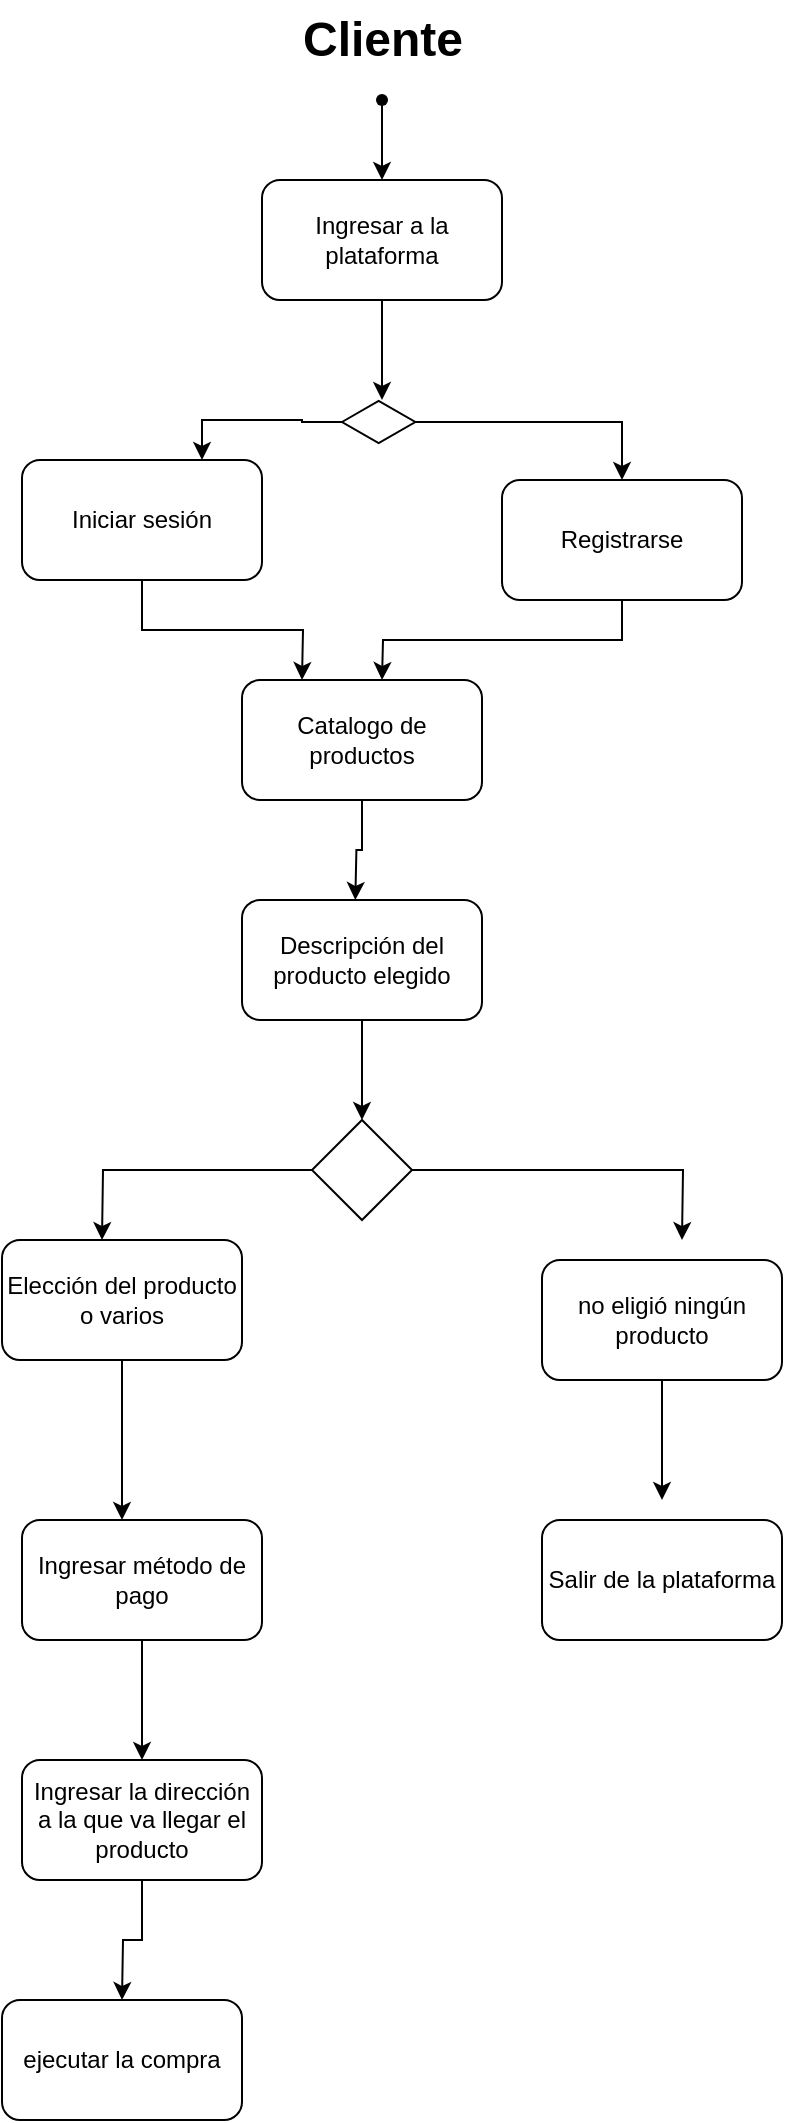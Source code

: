 <mxfile version="15.1.1" type="github">
  <diagram id="kgpKYQtTHZ0yAKxKKP6v" name="Page-1">
    <mxGraphModel dx="1038" dy="579" grid="1" gridSize="10" guides="1" tooltips="1" connect="1" arrows="1" fold="1" page="1" pageScale="1" pageWidth="850" pageHeight="1100" math="0" shadow="0">
      <root>
        <mxCell id="0" />
        <mxCell id="1" parent="0" />
        <mxCell id="Xbz-DfXjsVnnFMO6ykxj-1" value="" style="shape=waypoint;sketch=0;fillStyle=solid;size=6;pointerEvents=1;points=[];fillColor=none;resizable=0;rotatable=0;perimeter=centerPerimeter;snapToPoint=1;" parent="1" vertex="1">
          <mxGeometry x="190" y="80" width="40" height="40" as="geometry" />
        </mxCell>
        <mxCell id="Xbz-DfXjsVnnFMO6ykxj-2" value="&lt;font style=&quot;vertical-align: inherit&quot;&gt;&lt;font style=&quot;vertical-align: inherit&quot;&gt;Ingresar a la plataforma&lt;/font&gt;&lt;/font&gt;" style="rounded=1;whiteSpace=wrap;html=1;" parent="1" vertex="1">
          <mxGeometry x="150" y="140" width="120" height="60" as="geometry" />
        </mxCell>
        <mxCell id="Xbz-DfXjsVnnFMO6ykxj-3" value="" style="endArrow=classic;html=1;exitX=0.525;exitY=0.645;exitDx=0;exitDy=0;exitPerimeter=0;entryX=0.5;entryY=0;entryDx=0;entryDy=0;" parent="1" source="Xbz-DfXjsVnnFMO6ykxj-1" target="Xbz-DfXjsVnnFMO6ykxj-2" edge="1">
          <mxGeometry width="50" height="50" relative="1" as="geometry">
            <mxPoint x="190" y="170" as="sourcePoint" />
            <mxPoint x="240" y="120" as="targetPoint" />
          </mxGeometry>
        </mxCell>
        <mxCell id="Xbz-DfXjsVnnFMO6ykxj-4" value="" style="endArrow=classic;html=1;exitX=0.5;exitY=1;exitDx=0;exitDy=0;" parent="1" source="Xbz-DfXjsVnnFMO6ykxj-2" edge="1">
          <mxGeometry width="50" height="50" relative="1" as="geometry">
            <mxPoint x="180" y="280" as="sourcePoint" />
            <mxPoint x="210" y="250" as="targetPoint" />
          </mxGeometry>
        </mxCell>
        <mxCell id="Xbz-DfXjsVnnFMO6ykxj-10" value="" style="edgeStyle=orthogonalEdgeStyle;rounded=0;orthogonalLoop=1;jettySize=auto;html=1;" parent="1" source="Xbz-DfXjsVnnFMO6ykxj-5" target="Xbz-DfXjsVnnFMO6ykxj-9" edge="1">
          <mxGeometry relative="1" as="geometry" />
        </mxCell>
        <mxCell id="Xbz-DfXjsVnnFMO6ykxj-12" style="edgeStyle=orthogonalEdgeStyle;rounded=0;orthogonalLoop=1;jettySize=auto;html=1;entryX=0.75;entryY=0;entryDx=0;entryDy=0;" parent="1" source="Xbz-DfXjsVnnFMO6ykxj-5" target="Xbz-DfXjsVnnFMO6ykxj-7" edge="1">
          <mxGeometry relative="1" as="geometry">
            <mxPoint x="110" y="261" as="targetPoint" />
          </mxGeometry>
        </mxCell>
        <mxCell id="Xbz-DfXjsVnnFMO6ykxj-5" value="" style="html=1;whiteSpace=wrap;aspect=fixed;shape=isoRectangle;" parent="1" vertex="1">
          <mxGeometry x="190" y="250" width="36.66" height="22" as="geometry" />
        </mxCell>
        <mxCell id="Xbz-DfXjsVnnFMO6ykxj-14" style="edgeStyle=orthogonalEdgeStyle;rounded=0;orthogonalLoop=1;jettySize=auto;html=1;exitX=0.5;exitY=1;exitDx=0;exitDy=0;" parent="1" source="Xbz-DfXjsVnnFMO6ykxj-7" edge="1">
          <mxGeometry relative="1" as="geometry">
            <mxPoint x="170" y="390" as="targetPoint" />
          </mxGeometry>
        </mxCell>
        <mxCell id="Xbz-DfXjsVnnFMO6ykxj-7" value="&lt;font style=&quot;vertical-align: inherit&quot;&gt;&lt;font style=&quot;vertical-align: inherit&quot;&gt;&lt;font style=&quot;vertical-align: inherit&quot;&gt;&lt;font style=&quot;vertical-align: inherit&quot;&gt;Iniciar sesión&lt;/font&gt;&lt;/font&gt;&lt;/font&gt;&lt;/font&gt;" style="rounded=1;whiteSpace=wrap;html=1;" parent="1" vertex="1">
          <mxGeometry x="30" y="280" width="120" height="60" as="geometry" />
        </mxCell>
        <mxCell id="Xbz-DfXjsVnnFMO6ykxj-15" style="edgeStyle=orthogonalEdgeStyle;rounded=0;orthogonalLoop=1;jettySize=auto;html=1;exitX=0.5;exitY=1;exitDx=0;exitDy=0;" parent="1" source="Xbz-DfXjsVnnFMO6ykxj-9" edge="1">
          <mxGeometry relative="1" as="geometry">
            <mxPoint x="210" y="390" as="targetPoint" />
          </mxGeometry>
        </mxCell>
        <mxCell id="Xbz-DfXjsVnnFMO6ykxj-9" value="&lt;font style=&quot;vertical-align: inherit&quot;&gt;&lt;font style=&quot;vertical-align: inherit&quot;&gt;&lt;font style=&quot;vertical-align: inherit&quot;&gt;&lt;font style=&quot;vertical-align: inherit&quot;&gt;Registrarse&lt;/font&gt;&lt;/font&gt;&lt;/font&gt;&lt;/font&gt;" style="rounded=1;whiteSpace=wrap;html=1;" parent="1" vertex="1">
          <mxGeometry x="270" y="290" width="120" height="60" as="geometry" />
        </mxCell>
        <mxCell id="Xbz-DfXjsVnnFMO6ykxj-25" value="&lt;font style=&quot;vertical-align: inherit&quot;&gt;&lt;font style=&quot;vertical-align: inherit&quot;&gt;Cliente&lt;/font&gt;&lt;/font&gt;" style="text;strokeColor=none;fillColor=none;html=1;fontSize=24;fontStyle=1;verticalAlign=middle;align=center;" parent="1" vertex="1">
          <mxGeometry x="160" y="50" width="100" height="40" as="geometry" />
        </mxCell>
        <mxCell id="Xbz-DfXjsVnnFMO6ykxj-31" style="edgeStyle=orthogonalEdgeStyle;rounded=0;orthogonalLoop=1;jettySize=auto;html=1;entryX=0.5;entryY=0;entryDx=0;entryDy=0;" parent="1" source="Xbz-DfXjsVnnFMO6ykxj-30" edge="1">
          <mxGeometry relative="1" as="geometry">
            <mxPoint x="196.66" y="500" as="targetPoint" />
          </mxGeometry>
        </mxCell>
        <mxCell id="Xbz-DfXjsVnnFMO6ykxj-30" value="Catalogo de productos" style="rounded=1;whiteSpace=wrap;html=1;" parent="1" vertex="1">
          <mxGeometry x="140" y="390" width="120" height="60" as="geometry" />
        </mxCell>
        <mxCell id="Xbz-DfXjsVnnFMO6ykxj-33" style="edgeStyle=orthogonalEdgeStyle;rounded=0;orthogonalLoop=1;jettySize=auto;html=1;entryX=0.5;entryY=0;entryDx=0;entryDy=0;" parent="1" source="Xbz-DfXjsVnnFMO6ykxj-32" target="Xbz-DfXjsVnnFMO6ykxj-34" edge="1">
          <mxGeometry relative="1" as="geometry">
            <mxPoint x="200" y="600" as="targetPoint" />
          </mxGeometry>
        </mxCell>
        <mxCell id="Xbz-DfXjsVnnFMO6ykxj-32" value="Descripción del producto elegido" style="rounded=1;whiteSpace=wrap;html=1;" parent="1" vertex="1">
          <mxGeometry x="140" y="500" width="120" height="60" as="geometry" />
        </mxCell>
        <mxCell id="Xbz-DfXjsVnnFMO6ykxj-35" style="edgeStyle=orthogonalEdgeStyle;rounded=0;orthogonalLoop=1;jettySize=auto;html=1;" parent="1" source="Xbz-DfXjsVnnFMO6ykxj-34" edge="1">
          <mxGeometry relative="1" as="geometry">
            <mxPoint x="70" y="670" as="targetPoint" />
          </mxGeometry>
        </mxCell>
        <mxCell id="b8qw86mTpaLxDJm3BhY6-1" style="edgeStyle=orthogonalEdgeStyle;rounded=0;orthogonalLoop=1;jettySize=auto;html=1;" edge="1" parent="1" source="Xbz-DfXjsVnnFMO6ykxj-34">
          <mxGeometry relative="1" as="geometry">
            <mxPoint x="360" y="670" as="targetPoint" />
          </mxGeometry>
        </mxCell>
        <mxCell id="Xbz-DfXjsVnnFMO6ykxj-34" value="" style="rhombus;whiteSpace=wrap;html=1;" parent="1" vertex="1">
          <mxGeometry x="175" y="610" width="50" height="50" as="geometry" />
        </mxCell>
        <mxCell id="b8qw86mTpaLxDJm3BhY6-6" style="edgeStyle=orthogonalEdgeStyle;rounded=0;orthogonalLoop=1;jettySize=auto;html=1;" edge="1" parent="1" source="Xbz-DfXjsVnnFMO6ykxj-36">
          <mxGeometry relative="1" as="geometry">
            <mxPoint x="80" y="810" as="targetPoint" />
          </mxGeometry>
        </mxCell>
        <mxCell id="Xbz-DfXjsVnnFMO6ykxj-36" value="Elección del producto o varios" style="rounded=1;whiteSpace=wrap;html=1;" parent="1" vertex="1">
          <mxGeometry x="20" y="670" width="120" height="60" as="geometry" />
        </mxCell>
        <mxCell id="b8qw86mTpaLxDJm3BhY6-4" style="edgeStyle=orthogonalEdgeStyle;rounded=0;orthogonalLoop=1;jettySize=auto;html=1;" edge="1" parent="1" source="b8qw86mTpaLxDJm3BhY6-2">
          <mxGeometry relative="1" as="geometry">
            <mxPoint x="350" y="800" as="targetPoint" />
          </mxGeometry>
        </mxCell>
        <mxCell id="b8qw86mTpaLxDJm3BhY6-2" value="&lt;font style=&quot;vertical-align: inherit&quot;&gt;&lt;font style=&quot;vertical-align: inherit&quot;&gt;no eligió ningún producto&lt;/font&gt;&lt;/font&gt;" style="rounded=1;whiteSpace=wrap;html=1;" vertex="1" parent="1">
          <mxGeometry x="290" y="680" width="120" height="60" as="geometry" />
        </mxCell>
        <mxCell id="b8qw86mTpaLxDJm3BhY6-5" value="&lt;font style=&quot;vertical-align: inherit&quot;&gt;&lt;font style=&quot;vertical-align: inherit&quot;&gt;Salir de la plataforma&lt;/font&gt;&lt;/font&gt;" style="rounded=1;whiteSpace=wrap;html=1;" vertex="1" parent="1">
          <mxGeometry x="290" y="810" width="120" height="60" as="geometry" />
        </mxCell>
        <mxCell id="b8qw86mTpaLxDJm3BhY6-8" style="edgeStyle=orthogonalEdgeStyle;rounded=0;orthogonalLoop=1;jettySize=auto;html=1;" edge="1" parent="1" source="b8qw86mTpaLxDJm3BhY6-7">
          <mxGeometry relative="1" as="geometry">
            <mxPoint x="90" y="930" as="targetPoint" />
          </mxGeometry>
        </mxCell>
        <mxCell id="b8qw86mTpaLxDJm3BhY6-7" value="&lt;font style=&quot;vertical-align: inherit&quot;&gt;&lt;font style=&quot;vertical-align: inherit&quot;&gt;Ingresar método de pago&lt;/font&gt;&lt;/font&gt;" style="rounded=1;whiteSpace=wrap;html=1;" vertex="1" parent="1">
          <mxGeometry x="30" y="810" width="120" height="60" as="geometry" />
        </mxCell>
        <mxCell id="b8qw86mTpaLxDJm3BhY6-10" style="edgeStyle=orthogonalEdgeStyle;rounded=0;orthogonalLoop=1;jettySize=auto;html=1;" edge="1" parent="1" source="b8qw86mTpaLxDJm3BhY6-9">
          <mxGeometry relative="1" as="geometry">
            <mxPoint x="80" y="1050" as="targetPoint" />
          </mxGeometry>
        </mxCell>
        <mxCell id="b8qw86mTpaLxDJm3BhY6-9" value="&lt;font style=&quot;vertical-align: inherit&quot;&gt;&lt;font style=&quot;vertical-align: inherit&quot;&gt;Ingresar la dirección a la que va llegar el producto&lt;/font&gt;&lt;/font&gt;" style="rounded=1;whiteSpace=wrap;html=1;" vertex="1" parent="1">
          <mxGeometry x="30" y="930" width="120" height="60" as="geometry" />
        </mxCell>
        <mxCell id="b8qw86mTpaLxDJm3BhY6-11" value="&lt;font style=&quot;vertical-align: inherit&quot;&gt;&lt;font style=&quot;vertical-align: inherit&quot;&gt;ejecutar la compra&lt;/font&gt;&lt;/font&gt;" style="rounded=1;whiteSpace=wrap;html=1;" vertex="1" parent="1">
          <mxGeometry x="20" y="1050" width="120" height="60" as="geometry" />
        </mxCell>
      </root>
    </mxGraphModel>
  </diagram>
</mxfile>

